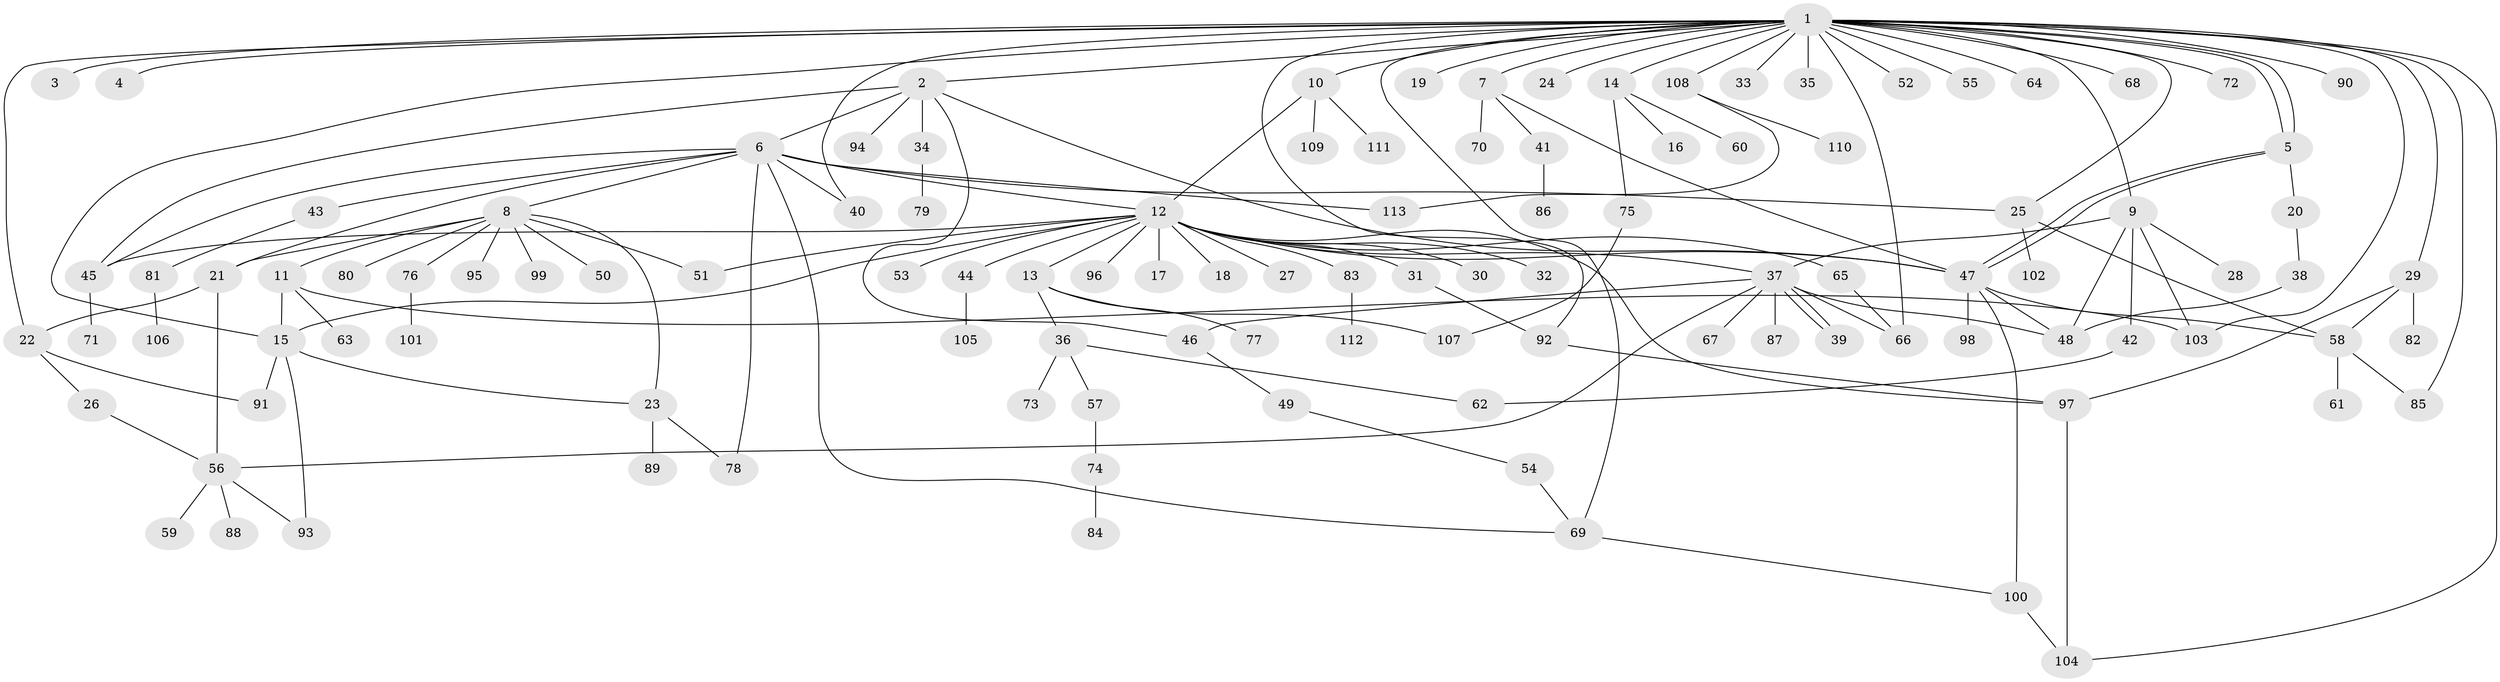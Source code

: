 // coarse degree distribution, {1: 0.8666666666666667, 2: 0.022222222222222223, 3: 0.06666666666666667, 15: 0.022222222222222223, 25: 0.022222222222222223}
// Generated by graph-tools (version 1.1) at 2025/50/03/04/25 21:50:38]
// undirected, 113 vertices, 157 edges
graph export_dot {
graph [start="1"]
  node [color=gray90,style=filled];
  1;
  2;
  3;
  4;
  5;
  6;
  7;
  8;
  9;
  10;
  11;
  12;
  13;
  14;
  15;
  16;
  17;
  18;
  19;
  20;
  21;
  22;
  23;
  24;
  25;
  26;
  27;
  28;
  29;
  30;
  31;
  32;
  33;
  34;
  35;
  36;
  37;
  38;
  39;
  40;
  41;
  42;
  43;
  44;
  45;
  46;
  47;
  48;
  49;
  50;
  51;
  52;
  53;
  54;
  55;
  56;
  57;
  58;
  59;
  60;
  61;
  62;
  63;
  64;
  65;
  66;
  67;
  68;
  69;
  70;
  71;
  72;
  73;
  74;
  75;
  76;
  77;
  78;
  79;
  80;
  81;
  82;
  83;
  84;
  85;
  86;
  87;
  88;
  89;
  90;
  91;
  92;
  93;
  94;
  95;
  96;
  97;
  98;
  99;
  100;
  101;
  102;
  103;
  104;
  105;
  106;
  107;
  108;
  109;
  110;
  111;
  112;
  113;
  1 -- 2;
  1 -- 3;
  1 -- 4;
  1 -- 5;
  1 -- 5;
  1 -- 7;
  1 -- 9;
  1 -- 10;
  1 -- 14;
  1 -- 15;
  1 -- 19;
  1 -- 22;
  1 -- 24;
  1 -- 25;
  1 -- 29;
  1 -- 33;
  1 -- 35;
  1 -- 40;
  1 -- 52;
  1 -- 55;
  1 -- 64;
  1 -- 66;
  1 -- 68;
  1 -- 69;
  1 -- 72;
  1 -- 85;
  1 -- 90;
  1 -- 92;
  1 -- 103;
  1 -- 104;
  1 -- 108;
  2 -- 6;
  2 -- 34;
  2 -- 45;
  2 -- 46;
  2 -- 47;
  2 -- 94;
  5 -- 20;
  5 -- 47;
  5 -- 47;
  6 -- 8;
  6 -- 12;
  6 -- 21;
  6 -- 25;
  6 -- 40;
  6 -- 43;
  6 -- 45;
  6 -- 69;
  6 -- 78;
  6 -- 113;
  7 -- 41;
  7 -- 47;
  7 -- 70;
  8 -- 11;
  8 -- 21;
  8 -- 23;
  8 -- 50;
  8 -- 51;
  8 -- 76;
  8 -- 80;
  8 -- 95;
  8 -- 99;
  9 -- 28;
  9 -- 37;
  9 -- 42;
  9 -- 48;
  9 -- 103;
  10 -- 12;
  10 -- 109;
  10 -- 111;
  11 -- 15;
  11 -- 63;
  11 -- 103;
  12 -- 13;
  12 -- 15;
  12 -- 17;
  12 -- 18;
  12 -- 27;
  12 -- 30;
  12 -- 31;
  12 -- 32;
  12 -- 37;
  12 -- 44;
  12 -- 45;
  12 -- 47;
  12 -- 51;
  12 -- 53;
  12 -- 65;
  12 -- 83;
  12 -- 96;
  12 -- 97;
  13 -- 36;
  13 -- 77;
  13 -- 107;
  14 -- 16;
  14 -- 60;
  14 -- 75;
  15 -- 23;
  15 -- 91;
  15 -- 93;
  20 -- 38;
  21 -- 22;
  21 -- 56;
  22 -- 26;
  22 -- 91;
  23 -- 78;
  23 -- 89;
  25 -- 58;
  25 -- 102;
  26 -- 56;
  29 -- 58;
  29 -- 82;
  29 -- 97;
  31 -- 92;
  34 -- 79;
  36 -- 57;
  36 -- 62;
  36 -- 73;
  37 -- 39;
  37 -- 39;
  37 -- 46;
  37 -- 48;
  37 -- 56;
  37 -- 66;
  37 -- 67;
  37 -- 87;
  38 -- 48;
  41 -- 86;
  42 -- 62;
  43 -- 81;
  44 -- 105;
  45 -- 71;
  46 -- 49;
  47 -- 48;
  47 -- 58;
  47 -- 98;
  47 -- 100;
  49 -- 54;
  54 -- 69;
  56 -- 59;
  56 -- 88;
  56 -- 93;
  57 -- 74;
  58 -- 61;
  58 -- 85;
  65 -- 66;
  69 -- 100;
  74 -- 84;
  75 -- 107;
  76 -- 101;
  81 -- 106;
  83 -- 112;
  92 -- 97;
  97 -- 104;
  100 -- 104;
  108 -- 110;
  108 -- 113;
}
